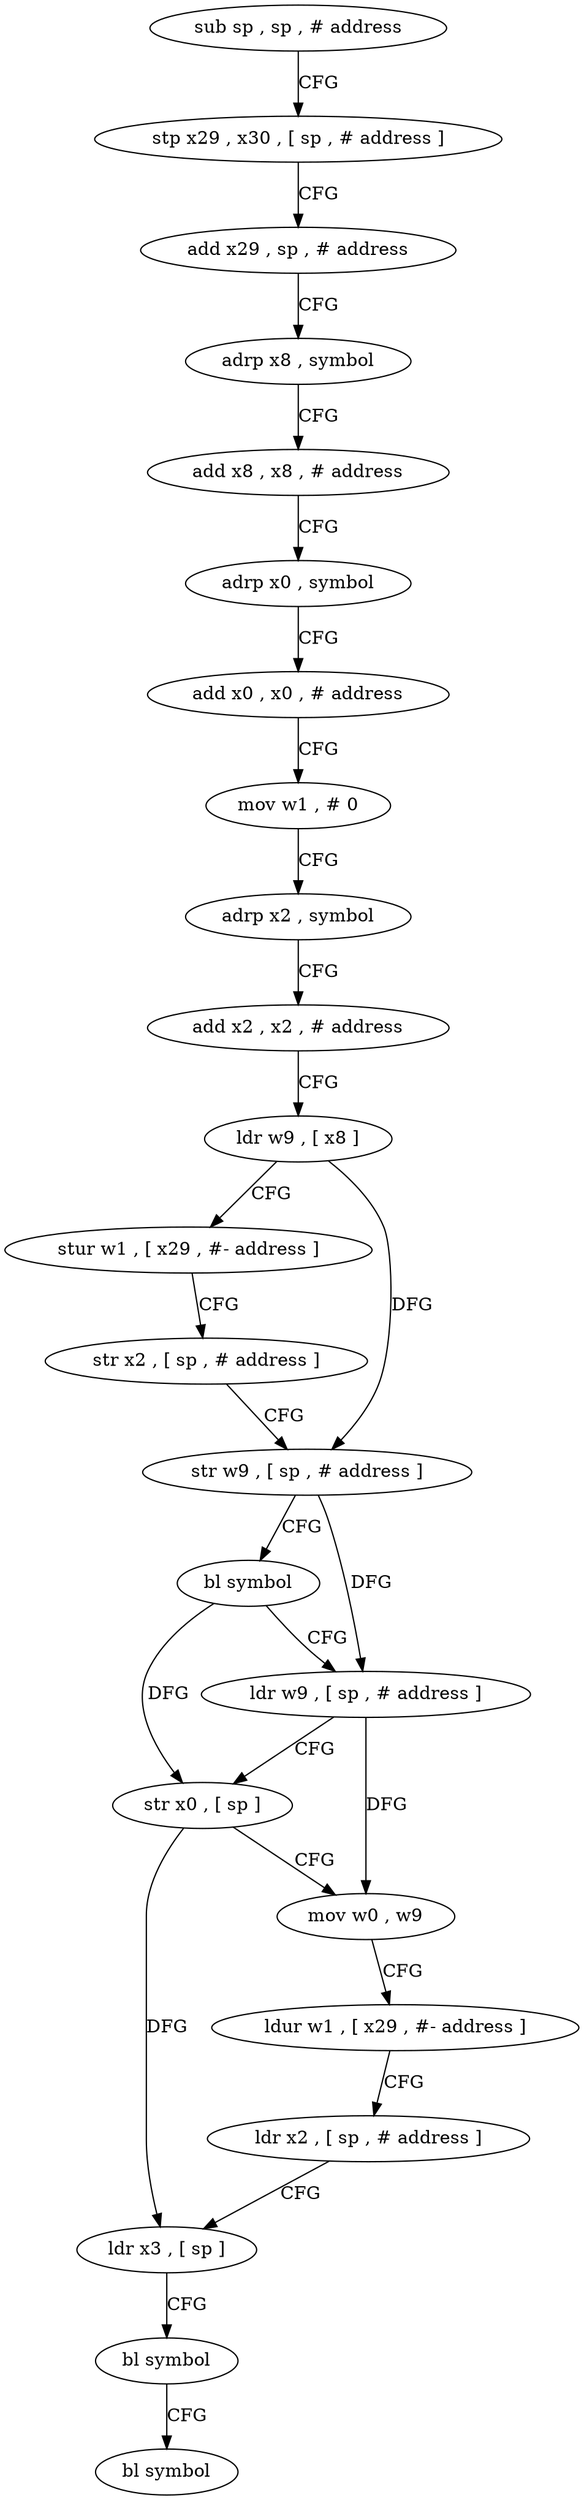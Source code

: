 digraph "func" {
"4234360" [label = "sub sp , sp , # address" ]
"4234364" [label = "stp x29 , x30 , [ sp , # address ]" ]
"4234368" [label = "add x29 , sp , # address" ]
"4234372" [label = "adrp x8 , symbol" ]
"4234376" [label = "add x8 , x8 , # address" ]
"4234380" [label = "adrp x0 , symbol" ]
"4234384" [label = "add x0 , x0 , # address" ]
"4234388" [label = "mov w1 , # 0" ]
"4234392" [label = "adrp x2 , symbol" ]
"4234396" [label = "add x2 , x2 , # address" ]
"4234400" [label = "ldr w9 , [ x8 ]" ]
"4234404" [label = "stur w1 , [ x29 , #- address ]" ]
"4234408" [label = "str x2 , [ sp , # address ]" ]
"4234412" [label = "str w9 , [ sp , # address ]" ]
"4234416" [label = "bl symbol" ]
"4234420" [label = "ldr w9 , [ sp , # address ]" ]
"4234424" [label = "str x0 , [ sp ]" ]
"4234428" [label = "mov w0 , w9" ]
"4234432" [label = "ldur w1 , [ x29 , #- address ]" ]
"4234436" [label = "ldr x2 , [ sp , # address ]" ]
"4234440" [label = "ldr x3 , [ sp ]" ]
"4234444" [label = "bl symbol" ]
"4234448" [label = "bl symbol" ]
"4234360" -> "4234364" [ label = "CFG" ]
"4234364" -> "4234368" [ label = "CFG" ]
"4234368" -> "4234372" [ label = "CFG" ]
"4234372" -> "4234376" [ label = "CFG" ]
"4234376" -> "4234380" [ label = "CFG" ]
"4234380" -> "4234384" [ label = "CFG" ]
"4234384" -> "4234388" [ label = "CFG" ]
"4234388" -> "4234392" [ label = "CFG" ]
"4234392" -> "4234396" [ label = "CFG" ]
"4234396" -> "4234400" [ label = "CFG" ]
"4234400" -> "4234404" [ label = "CFG" ]
"4234400" -> "4234412" [ label = "DFG" ]
"4234404" -> "4234408" [ label = "CFG" ]
"4234408" -> "4234412" [ label = "CFG" ]
"4234412" -> "4234416" [ label = "CFG" ]
"4234412" -> "4234420" [ label = "DFG" ]
"4234416" -> "4234420" [ label = "CFG" ]
"4234416" -> "4234424" [ label = "DFG" ]
"4234420" -> "4234424" [ label = "CFG" ]
"4234420" -> "4234428" [ label = "DFG" ]
"4234424" -> "4234428" [ label = "CFG" ]
"4234424" -> "4234440" [ label = "DFG" ]
"4234428" -> "4234432" [ label = "CFG" ]
"4234432" -> "4234436" [ label = "CFG" ]
"4234436" -> "4234440" [ label = "CFG" ]
"4234440" -> "4234444" [ label = "CFG" ]
"4234444" -> "4234448" [ label = "CFG" ]
}
